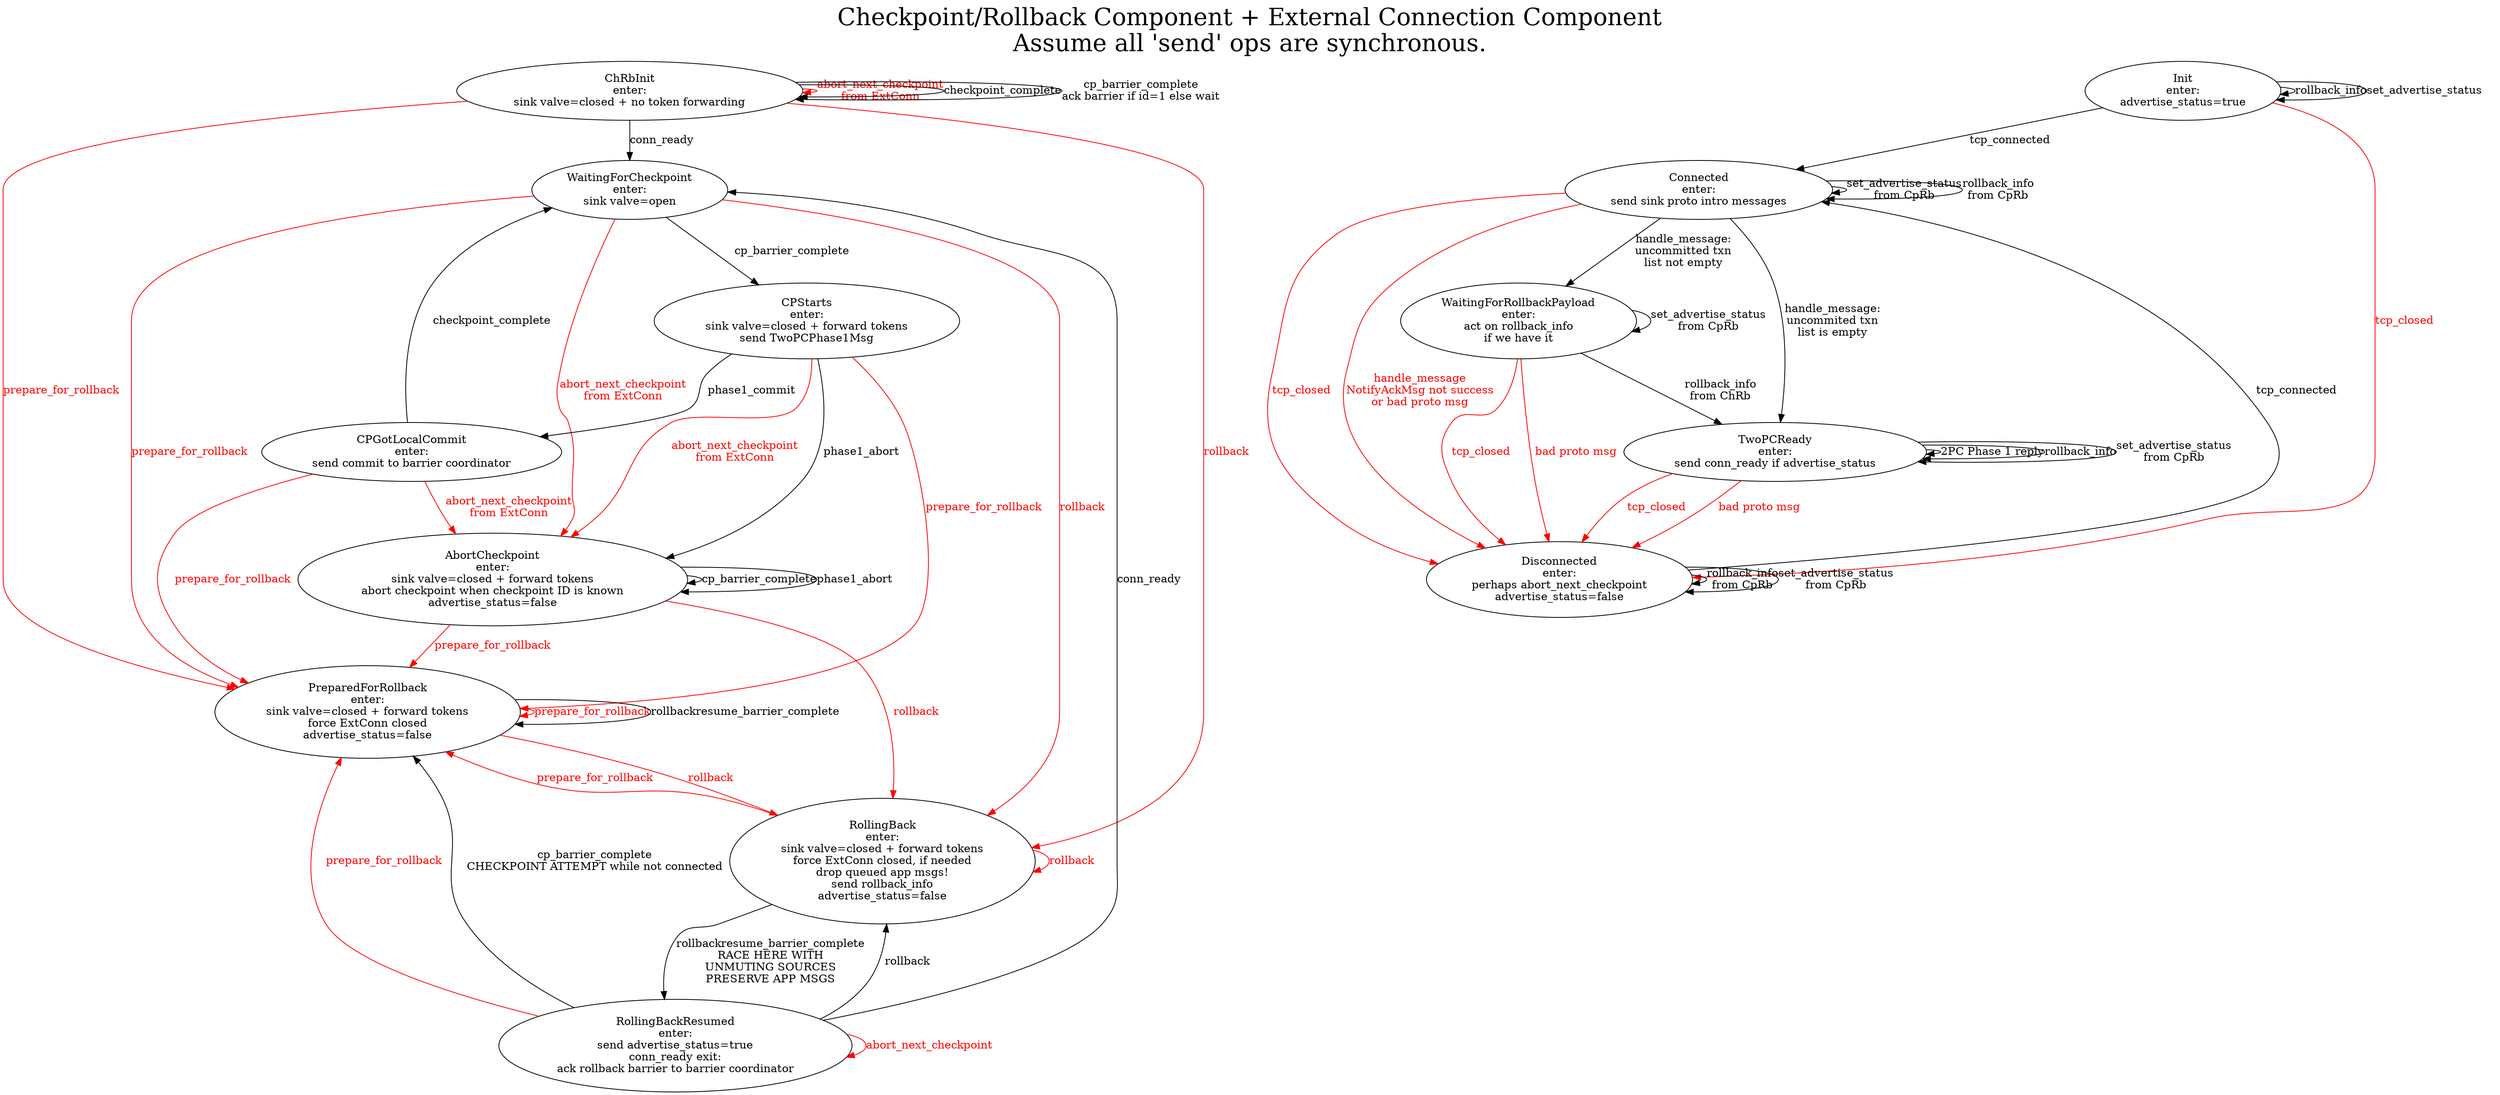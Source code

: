 digraph mashup {
    graph [label="Checkpoint/Rollback Component + External Connection Component\nAssume all 'send' ops are synchronous.",labelloc=t,fontsize=30];

    ## BEGIN LEFT
    subgraph checkpoint_rollback_component {
	graph [label="SUB Checkpoint/Rollback Component",labelloc=t,fontsize=20];

	// Subgraphs
	subgraph init {
        ChRbInit [label="ChRbInit\nenter:\nsink valve=closed + no token forwarding"];
	}
	subgraph cp {
        WaitingForCheckpoint [label="WaitingForCheckpoint\nenter:\nsink valve=open"];
        AbortCheckpoint [label="AbortCheckpoint\nenter:\nsink valve=closed + forward tokens\nabort checkpoint when checkpoint ID is known\nadvertise_status=false"];
	}
	subgraph sacp {
        CPStarts [label="CPStarts\nenter:\nsink valve=closed + forward tokens\nsend TwoPCPhase1Msg"];
        CPGotLocalCommit [label="CPGotLocalCommit\nenter:\nsend commit to barrier coordinator"];
        // CPGotGlobalVote; // Can we remove this node?

        CPStarts -> CPGotLocalCommit [label="phase1_commit"];
        CPStarts -> AbortCheckpoint [label="phase1_abort"];
        CPGotLocalCommit -> WaitingForCheckpoint [label="checkpoint_complete"];
	}
	subgraph rollback {
        PreparedForRollback [label="PreparedForRollback\nenter:\nsink valve=closed + forward tokens\nforce ExtConn closed\nadvertise_status=false"];
        RollingBack [label="RollingBack\nenter:\nsink valve=closed + forward tokens\nforce ExtConn closed, if needed\ndrop queued app msgs!\nsend rollback_info\nadvertise_status=false"];
        RollingBackResumed [label="RollingBackResumed\nenter:\nsend advertise_status=true\nconn_ready exit:\nack rollback barrier to barrier coordinator"];

        PreparedForRollback -> PreparedForRollback [label="prepare_for_rollback",fontcolor=red,color=red];
        PreparedForRollback -> PreparedForRollback [label="rollbackresume_barrier_complete"];
        PreparedForRollback -> RollingBack [label="rollback",fontcolor=red,color=red];
	}

	// Other Edges
	ChRbInit -> WaitingForCheckpoint [label="conn_ready"];
	ChRbInit -> ChRbInit [label="abort_next_checkpoint\nfrom ExtConn",fontcolor=red,color=red];
	ChRbInit -> ChRbInit [label="checkpoint_complete"];
    ChRbInit -> ChRbInit [label="cp_barrier_complete\nack barrier if id=1 else wait"];
	ChRbInit -> PreparedForRollback [label="prepare_for_rollback",fontcolor=red,color=red];
	ChRbInit -> RollingBack [label="rollback",fontcolor=red,color=red];

	WaitingForCheckpoint -> CPStarts [label="cp_barrier_complete"];
	AbortCheckpoint -> AbortCheckpoint [label="cp_barrier_complete"];
	AbortCheckpoint -> AbortCheckpoint [label="phase1_abort"];
	AbortCheckpoint -> RollingBack [label="rollback",fontcolor=red,color=red];

	WaitingForCheckpoint -> PreparedForRollback [label="prepare_for_rollback",fontcolor=red,color=red];
	AbortCheckpoint -> PreparedForRollback [label="prepare_for_rollback",fontcolor=red,color=red];
	CPStarts -> PreparedForRollback [label="prepare_for_rollback",fontcolor=red,color=red];
	CPGotLocalCommit -> PreparedForRollback [label="prepare_for_rollback",fontcolor=red,color=red];

	WaitingForCheckpoint -> AbortCheckpoint [label="abort_next_checkpoint\nfrom ExtConn",fontcolor=red,color=red];
	WaitingForCheckpoint -> RollingBack [label="rollback",fontcolor=red,color=red];
	CPStarts -> AbortCheckpoint [label="abort_next_checkpoint\nfrom ExtConn",fontcolor=red,color=red];
	CPGotLocalCommit -> AbortCheckpoint [label="abort_next_checkpoint\nfrom ExtConn",fontcolor=red,color=red];

	RollingBack -> RollingBack [label="rollback",fontcolor=red,color=red];
	RollingBack -> RollingBackResumed [label="rollbackresume_barrier_complete\nRACE HERE WITH\nUNMUTING SOURCES\nPRESERVE APP MSGS"];
	RollingBack -> PreparedForRollback [label="prepare_for_rollback",fontcolor=red,color=red];

	RollingBackResumed -> RollingBackResumed [label="abort_next_checkpoint",fontcolor=red,color=red];
	RollingBackResumed -> WaitingForCheckpoint [label="conn_ready"];
	RollingBackResumed -> PreparedForRollback [label="prepare_for_rollback",fontcolor=red,color=red];
	RollingBackResumed -> PreparedForRollback [label="cp_barrier_complete\nCHECKPOINT ATTEMPT while not connected"];
	RollingBackResumed -> RollingBack [label="rollback"];
    }
    ## END LEFT

    ## BEGIN RIGHT
    subgraph external_connection_component {
        graph [label="External Connection Component",labelloc=t,fontsize=30];

        Init [label="Init\nenter:\nadvertise_status=true"];
        Init -> Connected [label="tcp_connected"];
        Init -> Init [label="rollback_info"];
        Init -> Init [label="set_advertise_status"];
        Init -> Disconnected [label="tcp_closed",fontcolor=red,color=red];

        Connected [label="Connected\nenter:\nsend sink proto intro messages"];
        Connected -> Disconnected [label="tcp_closed",fontcolor=red,color=red];
        Connected -> Disconnected [label="handle_message\nNotifyAckMsg not success\nor bad proto msg",fontcolor=red,color=red];
        Connected -> Connected [label="set_advertise_status\nfrom CpRb"];
        Connected -> Connected [label="rollback_info\nfrom CpRb"];
        Connected -> WaitingForRollbackPayload [label="handle_message:\nuncommitted txn\nlist not empty"];
        Connected -> TwoPCReady [label="handle_message:\nuncommited txn\nlist is empty"];

        Disconnected [label="Disconnected\nenter:\nperhaps abort_next_checkpoint\nadvertise_status=false"];
        Disconnected -> Connected [label="tcp_connected"];
        Disconnected -> Disconnected [label="rollback_info\nfrom CpRb"];
        Disconnected -> Disconnected [label="set_advertise_status\nfrom CpRb"];

        WaitingForRollbackPayload [label="WaitingForRollbackPayload\nenter:\nact on rollback_info\nif we have it"];
        WaitingForRollbackPayload -> TwoPCReady [label="rollback_info\nfrom ChRb"];
        WaitingForRollbackPayload -> WaitingForRollbackPayload [label="set_advertise_status\nfrom CpRb"];
        WaitingForRollbackPayload -> Disconnected [label="tcp_closed",fontcolor=red,color=red];
        WaitingForRollbackPayload -> Disconnected [label="bad proto msg",fontcolor=red,color=red];

        TwoPCReady [label="TwoPCReady\nenter:\nsend conn_ready if advertise_status"];
        TwoPCReady -> TwoPCReady [label="2PC Phase 1 reply"];
        TwoPCReady -> TwoPCReady [label="rollback_info"];
        TwoPCReady -> TwoPCReady [label="set_advertise_status\nfrom CpRb"];
        TwoPCReady -> Disconnected [label="tcp_closed",fontcolor=red,color=red];
        TwoPCReady -> Disconnected [label="bad proto msg",fontcolor=red,color=red];
    }
    # END RIGHT

    {rank=same; ChRbInit; Init; };
}

